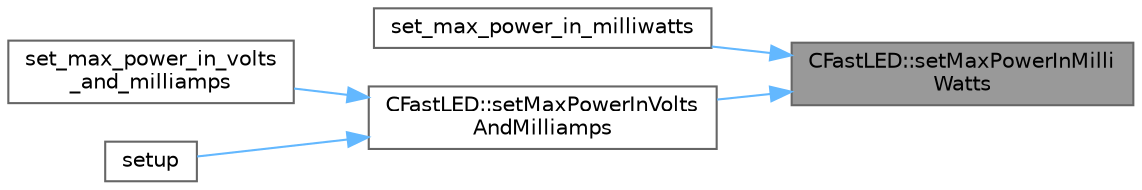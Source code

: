 digraph "CFastLED::setMaxPowerInMilliWatts"
{
 // LATEX_PDF_SIZE
  bgcolor="transparent";
  edge [fontname=Helvetica,fontsize=10,labelfontname=Helvetica,labelfontsize=10];
  node [fontname=Helvetica,fontsize=10,shape=box,height=0.2,width=0.4];
  rankdir="RL";
  Node1 [id="Node000001",label="CFastLED::setMaxPowerInMilli\lWatts",height=0.2,width=0.4,color="gray40", fillcolor="grey60", style="filled", fontcolor="black",tooltip="Set the maximum power to be used, given in milliwatts."];
  Node1 -> Node2 [id="edge1_Node000001_Node000002",dir="back",color="steelblue1",style="solid",tooltip=" "];
  Node2 [id="Node000002",label="set_max_power_in_milliwatts",height=0.2,width=0.4,color="grey40", fillcolor="white", style="filled",URL="$d3/d1d/group___power.html#ga07198890442df25532c1beaafb093648",tooltip="Set the maximum power used in watts."];
  Node1 -> Node3 [id="edge2_Node000001_Node000003",dir="back",color="steelblue1",style="solid",tooltip=" "];
  Node3 [id="Node000003",label="CFastLED::setMaxPowerInVolts\lAndMilliamps",height=0.2,width=0.4,color="grey40", fillcolor="white", style="filled",URL="$dd/dbb/class_c_fast_l_e_d.html#a996375a3f4a7b8c096f87d8a93c2b196",tooltip="Set the maximum power to be used, given in volts and milliamps."];
  Node3 -> Node4 [id="edge3_Node000003_Node000004",dir="back",color="steelblue1",style="solid",tooltip=" "];
  Node4 [id="Node000004",label="set_max_power_in_volts\l_and_milliamps",height=0.2,width=0.4,color="grey40", fillcolor="white", style="filled",URL="$d3/d1d/group___power.html#ga8db01f418cbff03a8d51caa528e44e0d",tooltip="Set the maximum power used in milliamps for a given voltage."];
  Node3 -> Node5 [id="edge4_Node000003_Node000005",dir="back",color="steelblue1",style="solid",tooltip=" "];
  Node5 [id="Node000005",label="setup",height=0.2,width=0.4,color="grey40", fillcolor="white", style="filled",URL="$dc/ded/_fx_pacifica_8ino.html#a4fc01d736fe50cf5b977f755b675f11d",tooltip=" "];
}
